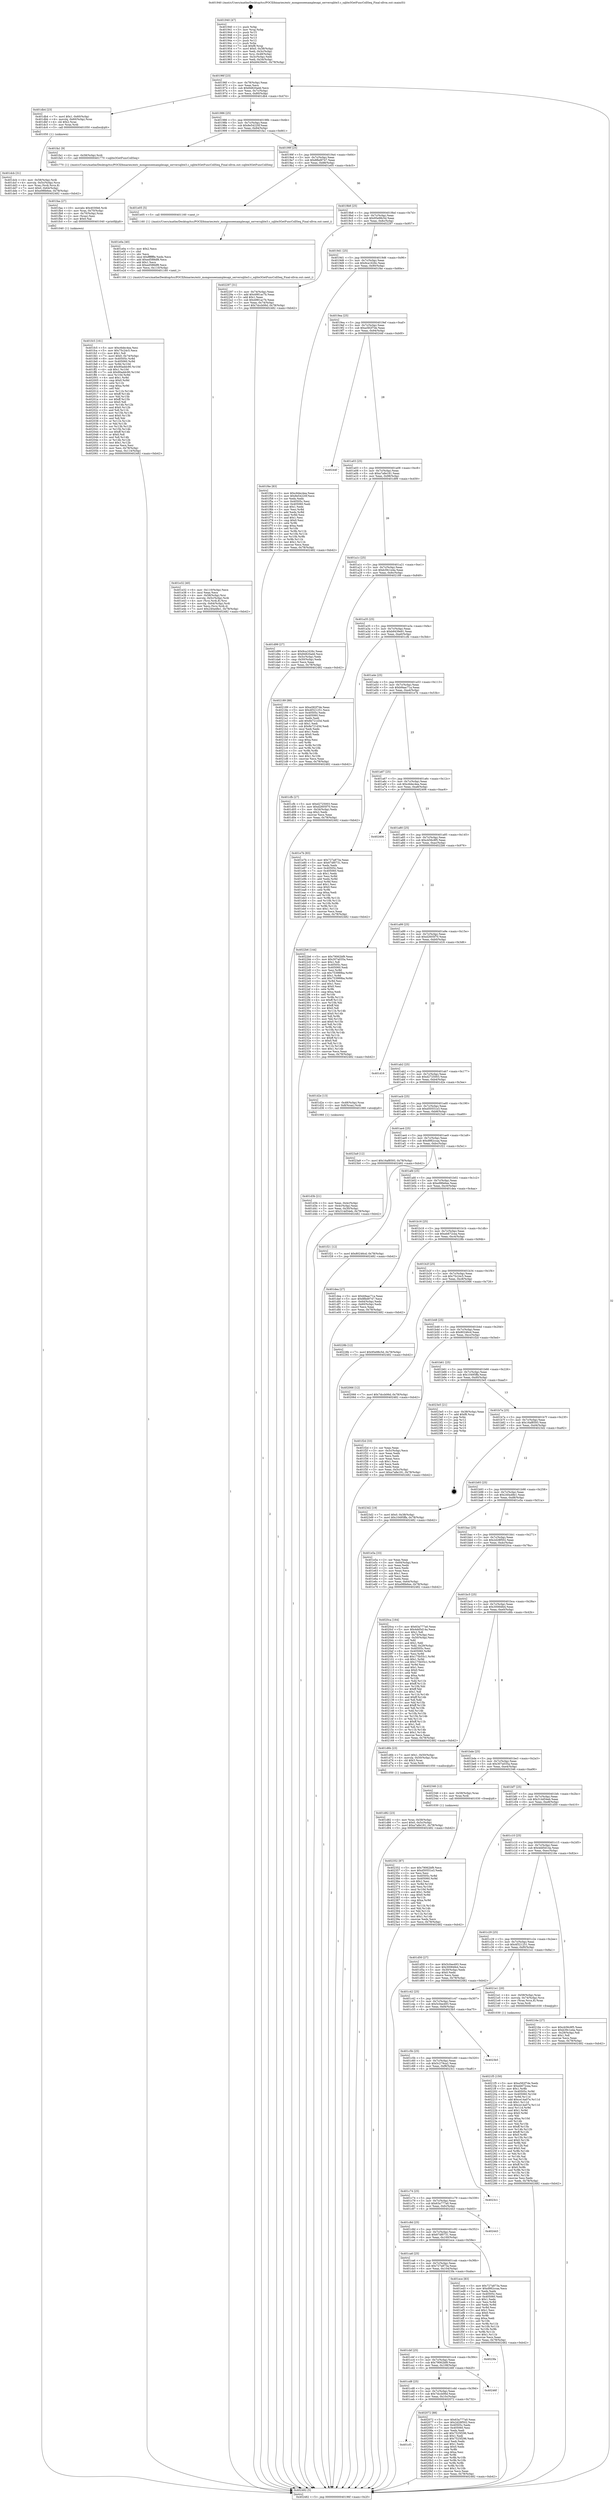 digraph "0x401940" {
  label = "0x401940 (/mnt/c/Users/mathe/Desktop/tcc/POCII/binaries/extr_mongooseexamplesapi_serversqlite3.c_sqlite3GetFuncCollSeq_Final-ollvm.out::main(0))"
  labelloc = "t"
  node[shape=record]

  Entry [label="",width=0.3,height=0.3,shape=circle,fillcolor=black,style=filled]
  "0x40196f" [label="{
     0x40196f [23]\l
     | [instrs]\l
     &nbsp;&nbsp;0x40196f \<+3\>: mov -0x78(%rbp),%eax\l
     &nbsp;&nbsp;0x401972 \<+2\>: mov %eax,%ecx\l
     &nbsp;&nbsp;0x401974 \<+6\>: sub $0x84820add,%ecx\l
     &nbsp;&nbsp;0x40197a \<+3\>: mov %eax,-0x7c(%rbp)\l
     &nbsp;&nbsp;0x40197d \<+3\>: mov %ecx,-0x80(%rbp)\l
     &nbsp;&nbsp;0x401980 \<+6\>: je 0000000000401db4 \<main+0x474\>\l
  }"]
  "0x401db4" [label="{
     0x401db4 [23]\l
     | [instrs]\l
     &nbsp;&nbsp;0x401db4 \<+7\>: movl $0x1,-0x60(%rbp)\l
     &nbsp;&nbsp;0x401dbb \<+4\>: movslq -0x60(%rbp),%rax\l
     &nbsp;&nbsp;0x401dbf \<+4\>: shl $0x2,%rax\l
     &nbsp;&nbsp;0x401dc3 \<+3\>: mov %rax,%rdi\l
     &nbsp;&nbsp;0x401dc6 \<+5\>: call 0000000000401050 \<malloc@plt\>\l
     | [calls]\l
     &nbsp;&nbsp;0x401050 \{1\} (unknown)\l
  }"]
  "0x401986" [label="{
     0x401986 [25]\l
     | [instrs]\l
     &nbsp;&nbsp;0x401986 \<+5\>: jmp 000000000040198b \<main+0x4b\>\l
     &nbsp;&nbsp;0x40198b \<+3\>: mov -0x7c(%rbp),%eax\l
     &nbsp;&nbsp;0x40198e \<+5\>: sub $0x8e54220f,%eax\l
     &nbsp;&nbsp;0x401993 \<+6\>: mov %eax,-0x84(%rbp)\l
     &nbsp;&nbsp;0x401999 \<+6\>: je 0000000000401fa1 \<main+0x661\>\l
  }"]
  Exit [label="",width=0.3,height=0.3,shape=circle,fillcolor=black,style=filled,peripheries=2]
  "0x401fa1" [label="{
     0x401fa1 [9]\l
     | [instrs]\l
     &nbsp;&nbsp;0x401fa1 \<+4\>: mov -0x58(%rbp),%rdi\l
     &nbsp;&nbsp;0x401fa5 \<+5\>: call 0000000000401770 \<sqlite3GetFuncCollSeq\>\l
     | [calls]\l
     &nbsp;&nbsp;0x401770 \{1\} (/mnt/c/Users/mathe/Desktop/tcc/POCII/binaries/extr_mongooseexamplesapi_serversqlite3.c_sqlite3GetFuncCollSeq_Final-ollvm.out::sqlite3GetFuncCollSeq)\l
  }"]
  "0x40199f" [label="{
     0x40199f [25]\l
     | [instrs]\l
     &nbsp;&nbsp;0x40199f \<+5\>: jmp 00000000004019a4 \<main+0x64\>\l
     &nbsp;&nbsp;0x4019a4 \<+3\>: mov -0x7c(%rbp),%eax\l
     &nbsp;&nbsp;0x4019a7 \<+5\>: sub $0x8fbd9747,%eax\l
     &nbsp;&nbsp;0x4019ac \<+6\>: mov %eax,-0x88(%rbp)\l
     &nbsp;&nbsp;0x4019b2 \<+6\>: je 0000000000401e05 \<main+0x4c5\>\l
  }"]
  "0x402352" [label="{
     0x402352 [87]\l
     | [instrs]\l
     &nbsp;&nbsp;0x402352 \<+5\>: mov $0x79062bf9,%ecx\l
     &nbsp;&nbsp;0x402357 \<+5\>: mov $0xd50551e3,%edx\l
     &nbsp;&nbsp;0x40235c \<+2\>: xor %esi,%esi\l
     &nbsp;&nbsp;0x40235e \<+8\>: mov 0x40505c,%r8d\l
     &nbsp;&nbsp;0x402366 \<+8\>: mov 0x405060,%r9d\l
     &nbsp;&nbsp;0x40236e \<+3\>: sub $0x1,%esi\l
     &nbsp;&nbsp;0x402371 \<+3\>: mov %r8d,%r10d\l
     &nbsp;&nbsp;0x402374 \<+3\>: add %esi,%r10d\l
     &nbsp;&nbsp;0x402377 \<+4\>: imul %r10d,%r8d\l
     &nbsp;&nbsp;0x40237b \<+4\>: and $0x1,%r8d\l
     &nbsp;&nbsp;0x40237f \<+4\>: cmp $0x0,%r8d\l
     &nbsp;&nbsp;0x402383 \<+4\>: sete %r11b\l
     &nbsp;&nbsp;0x402387 \<+4\>: cmp $0xa,%r9d\l
     &nbsp;&nbsp;0x40238b \<+3\>: setl %bl\l
     &nbsp;&nbsp;0x40238e \<+3\>: mov %r11b,%r14b\l
     &nbsp;&nbsp;0x402391 \<+3\>: and %bl,%r14b\l
     &nbsp;&nbsp;0x402394 \<+3\>: xor %bl,%r11b\l
     &nbsp;&nbsp;0x402397 \<+3\>: or %r11b,%r14b\l
     &nbsp;&nbsp;0x40239a \<+4\>: test $0x1,%r14b\l
     &nbsp;&nbsp;0x40239e \<+3\>: cmovne %edx,%ecx\l
     &nbsp;&nbsp;0x4023a1 \<+3\>: mov %ecx,-0x78(%rbp)\l
     &nbsp;&nbsp;0x4023a4 \<+5\>: jmp 0000000000402482 \<main+0xb42\>\l
  }"]
  "0x401e05" [label="{
     0x401e05 [5]\l
     | [instrs]\l
     &nbsp;&nbsp;0x401e05 \<+5\>: call 0000000000401160 \<next_i\>\l
     | [calls]\l
     &nbsp;&nbsp;0x401160 \{1\} (/mnt/c/Users/mathe/Desktop/tcc/POCII/binaries/extr_mongooseexamplesapi_serversqlite3.c_sqlite3GetFuncCollSeq_Final-ollvm.out::next_i)\l
  }"]
  "0x4019b8" [label="{
     0x4019b8 [25]\l
     | [instrs]\l
     &nbsp;&nbsp;0x4019b8 \<+5\>: jmp 00000000004019bd \<main+0x7d\>\l
     &nbsp;&nbsp;0x4019bd \<+3\>: mov -0x7c(%rbp),%eax\l
     &nbsp;&nbsp;0x4019c0 \<+5\>: sub $0x95e98c5d,%eax\l
     &nbsp;&nbsp;0x4019c5 \<+6\>: mov %eax,-0x8c(%rbp)\l
     &nbsp;&nbsp;0x4019cb \<+6\>: je 0000000000402297 \<main+0x957\>\l
  }"]
  "0x4021f5" [label="{
     0x4021f5 [150]\l
     | [instrs]\l
     &nbsp;&nbsp;0x4021f5 \<+5\>: mov $0xa582f7de,%edx\l
     &nbsp;&nbsp;0x4021fa \<+5\>: mov $0xeb672cea,%esi\l
     &nbsp;&nbsp;0x4021ff \<+3\>: mov $0x1,%r8b\l
     &nbsp;&nbsp;0x402202 \<+8\>: mov 0x40505c,%r9d\l
     &nbsp;&nbsp;0x40220a \<+8\>: mov 0x405060,%r10d\l
     &nbsp;&nbsp;0x402212 \<+3\>: mov %r9d,%r11d\l
     &nbsp;&nbsp;0x402215 \<+7\>: add $0xce14a07e,%r11d\l
     &nbsp;&nbsp;0x40221c \<+4\>: sub $0x1,%r11d\l
     &nbsp;&nbsp;0x402220 \<+7\>: sub $0xce14a07e,%r11d\l
     &nbsp;&nbsp;0x402227 \<+4\>: imul %r11d,%r9d\l
     &nbsp;&nbsp;0x40222b \<+4\>: and $0x1,%r9d\l
     &nbsp;&nbsp;0x40222f \<+4\>: cmp $0x0,%r9d\l
     &nbsp;&nbsp;0x402233 \<+3\>: sete %bl\l
     &nbsp;&nbsp;0x402236 \<+4\>: cmp $0xa,%r10d\l
     &nbsp;&nbsp;0x40223a \<+4\>: setl %r14b\l
     &nbsp;&nbsp;0x40223e \<+3\>: mov %bl,%r15b\l
     &nbsp;&nbsp;0x402241 \<+4\>: xor $0xff,%r15b\l
     &nbsp;&nbsp;0x402245 \<+3\>: mov %r14b,%r12b\l
     &nbsp;&nbsp;0x402248 \<+4\>: xor $0xff,%r12b\l
     &nbsp;&nbsp;0x40224c \<+4\>: xor $0x0,%r8b\l
     &nbsp;&nbsp;0x402250 \<+3\>: mov %r15b,%r13b\l
     &nbsp;&nbsp;0x402253 \<+4\>: and $0x0,%r13b\l
     &nbsp;&nbsp;0x402257 \<+3\>: and %r8b,%bl\l
     &nbsp;&nbsp;0x40225a \<+3\>: mov %r12b,%al\l
     &nbsp;&nbsp;0x40225d \<+2\>: and $0x0,%al\l
     &nbsp;&nbsp;0x40225f \<+3\>: and %r8b,%r14b\l
     &nbsp;&nbsp;0x402262 \<+3\>: or %bl,%r13b\l
     &nbsp;&nbsp;0x402265 \<+3\>: or %r14b,%al\l
     &nbsp;&nbsp;0x402268 \<+3\>: xor %al,%r13b\l
     &nbsp;&nbsp;0x40226b \<+3\>: or %r12b,%r15b\l
     &nbsp;&nbsp;0x40226e \<+4\>: xor $0xff,%r15b\l
     &nbsp;&nbsp;0x402272 \<+4\>: or $0x0,%r8b\l
     &nbsp;&nbsp;0x402276 \<+3\>: and %r8b,%r15b\l
     &nbsp;&nbsp;0x402279 \<+3\>: or %r15b,%r13b\l
     &nbsp;&nbsp;0x40227c \<+4\>: test $0x1,%r13b\l
     &nbsp;&nbsp;0x402280 \<+3\>: cmovne %esi,%edx\l
     &nbsp;&nbsp;0x402283 \<+3\>: mov %edx,-0x78(%rbp)\l
     &nbsp;&nbsp;0x402286 \<+5\>: jmp 0000000000402482 \<main+0xb42\>\l
  }"]
  "0x402297" [label="{
     0x402297 [31]\l
     | [instrs]\l
     &nbsp;&nbsp;0x402297 \<+3\>: mov -0x74(%rbp),%eax\l
     &nbsp;&nbsp;0x40229a \<+5\>: add $0x4981ac7b,%eax\l
     &nbsp;&nbsp;0x40229f \<+3\>: add $0x1,%eax\l
     &nbsp;&nbsp;0x4022a2 \<+5\>: sub $0x4981ac7b,%eax\l
     &nbsp;&nbsp;0x4022a7 \<+3\>: mov %eax,-0x74(%rbp)\l
     &nbsp;&nbsp;0x4022aa \<+7\>: movl $0x7dccb06d,-0x78(%rbp)\l
     &nbsp;&nbsp;0x4022b1 \<+5\>: jmp 0000000000402482 \<main+0xb42\>\l
  }"]
  "0x4019d1" [label="{
     0x4019d1 [25]\l
     | [instrs]\l
     &nbsp;&nbsp;0x4019d1 \<+5\>: jmp 00000000004019d6 \<main+0x96\>\l
     &nbsp;&nbsp;0x4019d6 \<+3\>: mov -0x7c(%rbp),%eax\l
     &nbsp;&nbsp;0x4019d9 \<+5\>: sub $0x9ca1626c,%eax\l
     &nbsp;&nbsp;0x4019de \<+6\>: mov %eax,-0x90(%rbp)\l
     &nbsp;&nbsp;0x4019e4 \<+6\>: je 0000000000401f4e \<main+0x60e\>\l
  }"]
  "0x401cf1" [label="{
     0x401cf1\l
  }", style=dashed]
  "0x401f4e" [label="{
     0x401f4e [83]\l
     | [instrs]\l
     &nbsp;&nbsp;0x401f4e \<+5\>: mov $0xc6dec4ea,%eax\l
     &nbsp;&nbsp;0x401f53 \<+5\>: mov $0x8e54220f,%ecx\l
     &nbsp;&nbsp;0x401f58 \<+2\>: xor %edx,%edx\l
     &nbsp;&nbsp;0x401f5a \<+7\>: mov 0x40505c,%esi\l
     &nbsp;&nbsp;0x401f61 \<+7\>: mov 0x405060,%edi\l
     &nbsp;&nbsp;0x401f68 \<+3\>: sub $0x1,%edx\l
     &nbsp;&nbsp;0x401f6b \<+3\>: mov %esi,%r8d\l
     &nbsp;&nbsp;0x401f6e \<+3\>: add %edx,%r8d\l
     &nbsp;&nbsp;0x401f71 \<+4\>: imul %r8d,%esi\l
     &nbsp;&nbsp;0x401f75 \<+3\>: and $0x1,%esi\l
     &nbsp;&nbsp;0x401f78 \<+3\>: cmp $0x0,%esi\l
     &nbsp;&nbsp;0x401f7b \<+4\>: sete %r9b\l
     &nbsp;&nbsp;0x401f7f \<+3\>: cmp $0xa,%edi\l
     &nbsp;&nbsp;0x401f82 \<+4\>: setl %r10b\l
     &nbsp;&nbsp;0x401f86 \<+3\>: mov %r9b,%r11b\l
     &nbsp;&nbsp;0x401f89 \<+3\>: and %r10b,%r11b\l
     &nbsp;&nbsp;0x401f8c \<+3\>: xor %r10b,%r9b\l
     &nbsp;&nbsp;0x401f8f \<+3\>: or %r9b,%r11b\l
     &nbsp;&nbsp;0x401f92 \<+4\>: test $0x1,%r11b\l
     &nbsp;&nbsp;0x401f96 \<+3\>: cmovne %ecx,%eax\l
     &nbsp;&nbsp;0x401f99 \<+3\>: mov %eax,-0x78(%rbp)\l
     &nbsp;&nbsp;0x401f9c \<+5\>: jmp 0000000000402482 \<main+0xb42\>\l
  }"]
  "0x4019ea" [label="{
     0x4019ea [25]\l
     | [instrs]\l
     &nbsp;&nbsp;0x4019ea \<+5\>: jmp 00000000004019ef \<main+0xaf\>\l
     &nbsp;&nbsp;0x4019ef \<+3\>: mov -0x7c(%rbp),%eax\l
     &nbsp;&nbsp;0x4019f2 \<+5\>: sub $0xa582f7de,%eax\l
     &nbsp;&nbsp;0x4019f7 \<+6\>: mov %eax,-0x94(%rbp)\l
     &nbsp;&nbsp;0x4019fd \<+6\>: je 000000000040244f \<main+0xb0f\>\l
  }"]
  "0x402072" [label="{
     0x402072 [88]\l
     | [instrs]\l
     &nbsp;&nbsp;0x402072 \<+5\>: mov $0x63a777a0,%eax\l
     &nbsp;&nbsp;0x402077 \<+5\>: mov $0x2d28f502,%ecx\l
     &nbsp;&nbsp;0x40207c \<+7\>: mov 0x40505c,%edx\l
     &nbsp;&nbsp;0x402083 \<+7\>: mov 0x405060,%esi\l
     &nbsp;&nbsp;0x40208a \<+2\>: mov %edx,%edi\l
     &nbsp;&nbsp;0x40208c \<+6\>: add $0x7525f296,%edi\l
     &nbsp;&nbsp;0x402092 \<+3\>: sub $0x1,%edi\l
     &nbsp;&nbsp;0x402095 \<+6\>: sub $0x7525f296,%edi\l
     &nbsp;&nbsp;0x40209b \<+3\>: imul %edi,%edx\l
     &nbsp;&nbsp;0x40209e \<+3\>: and $0x1,%edx\l
     &nbsp;&nbsp;0x4020a1 \<+3\>: cmp $0x0,%edx\l
     &nbsp;&nbsp;0x4020a4 \<+4\>: sete %r8b\l
     &nbsp;&nbsp;0x4020a8 \<+3\>: cmp $0xa,%esi\l
     &nbsp;&nbsp;0x4020ab \<+4\>: setl %r9b\l
     &nbsp;&nbsp;0x4020af \<+3\>: mov %r8b,%r10b\l
     &nbsp;&nbsp;0x4020b2 \<+3\>: and %r9b,%r10b\l
     &nbsp;&nbsp;0x4020b5 \<+3\>: xor %r9b,%r8b\l
     &nbsp;&nbsp;0x4020b8 \<+3\>: or %r8b,%r10b\l
     &nbsp;&nbsp;0x4020bb \<+4\>: test $0x1,%r10b\l
     &nbsp;&nbsp;0x4020bf \<+3\>: cmovne %ecx,%eax\l
     &nbsp;&nbsp;0x4020c2 \<+3\>: mov %eax,-0x78(%rbp)\l
     &nbsp;&nbsp;0x4020c5 \<+5\>: jmp 0000000000402482 \<main+0xb42\>\l
  }"]
  "0x40244f" [label="{
     0x40244f\l
  }", style=dashed]
  "0x401a03" [label="{
     0x401a03 [25]\l
     | [instrs]\l
     &nbsp;&nbsp;0x401a03 \<+5\>: jmp 0000000000401a08 \<main+0xc8\>\l
     &nbsp;&nbsp;0x401a08 \<+3\>: mov -0x7c(%rbp),%eax\l
     &nbsp;&nbsp;0x401a0b \<+5\>: sub $0xa7a8e181,%eax\l
     &nbsp;&nbsp;0x401a10 \<+6\>: mov %eax,-0x98(%rbp)\l
     &nbsp;&nbsp;0x401a16 \<+6\>: je 0000000000401d99 \<main+0x459\>\l
  }"]
  "0x401cd8" [label="{
     0x401cd8 [25]\l
     | [instrs]\l
     &nbsp;&nbsp;0x401cd8 \<+5\>: jmp 0000000000401cdd \<main+0x39d\>\l
     &nbsp;&nbsp;0x401cdd \<+3\>: mov -0x7c(%rbp),%eax\l
     &nbsp;&nbsp;0x401ce0 \<+5\>: sub $0x7dccb06d,%eax\l
     &nbsp;&nbsp;0x401ce5 \<+6\>: mov %eax,-0x10c(%rbp)\l
     &nbsp;&nbsp;0x401ceb \<+6\>: je 0000000000402072 \<main+0x732\>\l
  }"]
  "0x401d99" [label="{
     0x401d99 [27]\l
     | [instrs]\l
     &nbsp;&nbsp;0x401d99 \<+5\>: mov $0x9ca1626c,%eax\l
     &nbsp;&nbsp;0x401d9e \<+5\>: mov $0x84820add,%ecx\l
     &nbsp;&nbsp;0x401da3 \<+3\>: mov -0x5c(%rbp),%edx\l
     &nbsp;&nbsp;0x401da6 \<+3\>: cmp -0x50(%rbp),%edx\l
     &nbsp;&nbsp;0x401da9 \<+3\>: cmovl %ecx,%eax\l
     &nbsp;&nbsp;0x401dac \<+3\>: mov %eax,-0x78(%rbp)\l
     &nbsp;&nbsp;0x401daf \<+5\>: jmp 0000000000402482 \<main+0xb42\>\l
  }"]
  "0x401a1c" [label="{
     0x401a1c [25]\l
     | [instrs]\l
     &nbsp;&nbsp;0x401a1c \<+5\>: jmp 0000000000401a21 \<main+0xe1\>\l
     &nbsp;&nbsp;0x401a21 \<+3\>: mov -0x7c(%rbp),%eax\l
     &nbsp;&nbsp;0x401a24 \<+5\>: sub $0xb39c1e4a,%eax\l
     &nbsp;&nbsp;0x401a29 \<+6\>: mov %eax,-0x9c(%rbp)\l
     &nbsp;&nbsp;0x401a2f \<+6\>: je 0000000000402189 \<main+0x849\>\l
  }"]
  "0x40246f" [label="{
     0x40246f\l
  }", style=dashed]
  "0x402189" [label="{
     0x402189 [88]\l
     | [instrs]\l
     &nbsp;&nbsp;0x402189 \<+5\>: mov $0xa582f7de,%eax\l
     &nbsp;&nbsp;0x40218e \<+5\>: mov $0x4f321251,%ecx\l
     &nbsp;&nbsp;0x402193 \<+7\>: mov 0x40505c,%edx\l
     &nbsp;&nbsp;0x40219a \<+7\>: mov 0x405060,%esi\l
     &nbsp;&nbsp;0x4021a1 \<+2\>: mov %edx,%edi\l
     &nbsp;&nbsp;0x4021a3 \<+6\>: add $0x8e721d3d,%edi\l
     &nbsp;&nbsp;0x4021a9 \<+3\>: sub $0x1,%edi\l
     &nbsp;&nbsp;0x4021ac \<+6\>: sub $0x8e721d3d,%edi\l
     &nbsp;&nbsp;0x4021b2 \<+3\>: imul %edi,%edx\l
     &nbsp;&nbsp;0x4021b5 \<+3\>: and $0x1,%edx\l
     &nbsp;&nbsp;0x4021b8 \<+3\>: cmp $0x0,%edx\l
     &nbsp;&nbsp;0x4021bb \<+4\>: sete %r8b\l
     &nbsp;&nbsp;0x4021bf \<+3\>: cmp $0xa,%esi\l
     &nbsp;&nbsp;0x4021c2 \<+4\>: setl %r9b\l
     &nbsp;&nbsp;0x4021c6 \<+3\>: mov %r8b,%r10b\l
     &nbsp;&nbsp;0x4021c9 \<+3\>: and %r9b,%r10b\l
     &nbsp;&nbsp;0x4021cc \<+3\>: xor %r9b,%r8b\l
     &nbsp;&nbsp;0x4021cf \<+3\>: or %r8b,%r10b\l
     &nbsp;&nbsp;0x4021d2 \<+4\>: test $0x1,%r10b\l
     &nbsp;&nbsp;0x4021d6 \<+3\>: cmovne %ecx,%eax\l
     &nbsp;&nbsp;0x4021d9 \<+3\>: mov %eax,-0x78(%rbp)\l
     &nbsp;&nbsp;0x4021dc \<+5\>: jmp 0000000000402482 \<main+0xb42\>\l
  }"]
  "0x401a35" [label="{
     0x401a35 [25]\l
     | [instrs]\l
     &nbsp;&nbsp;0x401a35 \<+5\>: jmp 0000000000401a3a \<main+0xfa\>\l
     &nbsp;&nbsp;0x401a3a \<+3\>: mov -0x7c(%rbp),%eax\l
     &nbsp;&nbsp;0x401a3d \<+5\>: sub $0xb9439e91,%eax\l
     &nbsp;&nbsp;0x401a42 \<+6\>: mov %eax,-0xa0(%rbp)\l
     &nbsp;&nbsp;0x401a48 \<+6\>: je 0000000000401cfb \<main+0x3bb\>\l
  }"]
  "0x401cbf" [label="{
     0x401cbf [25]\l
     | [instrs]\l
     &nbsp;&nbsp;0x401cbf \<+5\>: jmp 0000000000401cc4 \<main+0x384\>\l
     &nbsp;&nbsp;0x401cc4 \<+3\>: mov -0x7c(%rbp),%eax\l
     &nbsp;&nbsp;0x401cc7 \<+5\>: sub $0x79062bf9,%eax\l
     &nbsp;&nbsp;0x401ccc \<+6\>: mov %eax,-0x108(%rbp)\l
     &nbsp;&nbsp;0x401cd2 \<+6\>: je 000000000040246f \<main+0xb2f\>\l
  }"]
  "0x401cfb" [label="{
     0x401cfb [27]\l
     | [instrs]\l
     &nbsp;&nbsp;0x401cfb \<+5\>: mov $0xd2725003,%eax\l
     &nbsp;&nbsp;0x401d00 \<+5\>: mov $0xd2605f70,%ecx\l
     &nbsp;&nbsp;0x401d05 \<+3\>: mov -0x34(%rbp),%edx\l
     &nbsp;&nbsp;0x401d08 \<+3\>: cmp $0x2,%edx\l
     &nbsp;&nbsp;0x401d0b \<+3\>: cmovne %ecx,%eax\l
     &nbsp;&nbsp;0x401d0e \<+3\>: mov %eax,-0x78(%rbp)\l
     &nbsp;&nbsp;0x401d11 \<+5\>: jmp 0000000000402482 \<main+0xb42\>\l
  }"]
  "0x401a4e" [label="{
     0x401a4e [25]\l
     | [instrs]\l
     &nbsp;&nbsp;0x401a4e \<+5\>: jmp 0000000000401a53 \<main+0x113\>\l
     &nbsp;&nbsp;0x401a53 \<+3\>: mov -0x7c(%rbp),%eax\l
     &nbsp;&nbsp;0x401a56 \<+5\>: sub $0xb9aac71a,%eax\l
     &nbsp;&nbsp;0x401a5b \<+6\>: mov %eax,-0xa4(%rbp)\l
     &nbsp;&nbsp;0x401a61 \<+6\>: je 0000000000401e7b \<main+0x53b\>\l
  }"]
  "0x402482" [label="{
     0x402482 [5]\l
     | [instrs]\l
     &nbsp;&nbsp;0x402482 \<+5\>: jmp 000000000040196f \<main+0x2f\>\l
  }"]
  "0x401940" [label="{
     0x401940 [47]\l
     | [instrs]\l
     &nbsp;&nbsp;0x401940 \<+1\>: push %rbp\l
     &nbsp;&nbsp;0x401941 \<+3\>: mov %rsp,%rbp\l
     &nbsp;&nbsp;0x401944 \<+2\>: push %r15\l
     &nbsp;&nbsp;0x401946 \<+2\>: push %r14\l
     &nbsp;&nbsp;0x401948 \<+2\>: push %r13\l
     &nbsp;&nbsp;0x40194a \<+2\>: push %r12\l
     &nbsp;&nbsp;0x40194c \<+1\>: push %rbx\l
     &nbsp;&nbsp;0x40194d \<+7\>: sub $0xf8,%rsp\l
     &nbsp;&nbsp;0x401954 \<+7\>: movl $0x0,-0x38(%rbp)\l
     &nbsp;&nbsp;0x40195b \<+3\>: mov %edi,-0x3c(%rbp)\l
     &nbsp;&nbsp;0x40195e \<+4\>: mov %rsi,-0x48(%rbp)\l
     &nbsp;&nbsp;0x401962 \<+3\>: mov -0x3c(%rbp),%edi\l
     &nbsp;&nbsp;0x401965 \<+3\>: mov %edi,-0x34(%rbp)\l
     &nbsp;&nbsp;0x401968 \<+7\>: movl $0xb9439e91,-0x78(%rbp)\l
  }"]
  "0x4023fa" [label="{
     0x4023fa\l
  }", style=dashed]
  "0x401e7b" [label="{
     0x401e7b [83]\l
     | [instrs]\l
     &nbsp;&nbsp;0x401e7b \<+5\>: mov $0x727a873a,%eax\l
     &nbsp;&nbsp;0x401e80 \<+5\>: mov $0x67df0731,%ecx\l
     &nbsp;&nbsp;0x401e85 \<+2\>: xor %edx,%edx\l
     &nbsp;&nbsp;0x401e87 \<+7\>: mov 0x40505c,%esi\l
     &nbsp;&nbsp;0x401e8e \<+7\>: mov 0x405060,%edi\l
     &nbsp;&nbsp;0x401e95 \<+3\>: sub $0x1,%edx\l
     &nbsp;&nbsp;0x401e98 \<+3\>: mov %esi,%r8d\l
     &nbsp;&nbsp;0x401e9b \<+3\>: add %edx,%r8d\l
     &nbsp;&nbsp;0x401e9e \<+4\>: imul %r8d,%esi\l
     &nbsp;&nbsp;0x401ea2 \<+3\>: and $0x1,%esi\l
     &nbsp;&nbsp;0x401ea5 \<+3\>: cmp $0x0,%esi\l
     &nbsp;&nbsp;0x401ea8 \<+4\>: sete %r9b\l
     &nbsp;&nbsp;0x401eac \<+3\>: cmp $0xa,%edi\l
     &nbsp;&nbsp;0x401eaf \<+4\>: setl %r10b\l
     &nbsp;&nbsp;0x401eb3 \<+3\>: mov %r9b,%r11b\l
     &nbsp;&nbsp;0x401eb6 \<+3\>: and %r10b,%r11b\l
     &nbsp;&nbsp;0x401eb9 \<+3\>: xor %r10b,%r9b\l
     &nbsp;&nbsp;0x401ebc \<+3\>: or %r9b,%r11b\l
     &nbsp;&nbsp;0x401ebf \<+4\>: test $0x1,%r11b\l
     &nbsp;&nbsp;0x401ec3 \<+3\>: cmovne %ecx,%eax\l
     &nbsp;&nbsp;0x401ec6 \<+3\>: mov %eax,-0x78(%rbp)\l
     &nbsp;&nbsp;0x401ec9 \<+5\>: jmp 0000000000402482 \<main+0xb42\>\l
  }"]
  "0x401a67" [label="{
     0x401a67 [25]\l
     | [instrs]\l
     &nbsp;&nbsp;0x401a67 \<+5\>: jmp 0000000000401a6c \<main+0x12c\>\l
     &nbsp;&nbsp;0x401a6c \<+3\>: mov -0x7c(%rbp),%eax\l
     &nbsp;&nbsp;0x401a6f \<+5\>: sub $0xc6dec4ea,%eax\l
     &nbsp;&nbsp;0x401a74 \<+6\>: mov %eax,-0xa8(%rbp)\l
     &nbsp;&nbsp;0x401a7a \<+6\>: je 0000000000402406 \<main+0xac6\>\l
  }"]
  "0x401fc5" [label="{
     0x401fc5 [161]\l
     | [instrs]\l
     &nbsp;&nbsp;0x401fc5 \<+5\>: mov $0xc6dec4ea,%esi\l
     &nbsp;&nbsp;0x401fca \<+5\>: mov $0x75c24c5,%ecx\l
     &nbsp;&nbsp;0x401fcf \<+2\>: mov $0x1,%dl\l
     &nbsp;&nbsp;0x401fd1 \<+7\>: movl $0x0,-0x74(%rbp)\l
     &nbsp;&nbsp;0x401fd8 \<+8\>: mov 0x40505c,%r8d\l
     &nbsp;&nbsp;0x401fe0 \<+8\>: mov 0x405060,%r9d\l
     &nbsp;&nbsp;0x401fe8 \<+3\>: mov %r8d,%r10d\l
     &nbsp;&nbsp;0x401feb \<+7\>: add $0x90addc90,%r10d\l
     &nbsp;&nbsp;0x401ff2 \<+4\>: sub $0x1,%r10d\l
     &nbsp;&nbsp;0x401ff6 \<+7\>: sub $0x90addc90,%r10d\l
     &nbsp;&nbsp;0x401ffd \<+4\>: imul %r10d,%r8d\l
     &nbsp;&nbsp;0x402001 \<+4\>: and $0x1,%r8d\l
     &nbsp;&nbsp;0x402005 \<+4\>: cmp $0x0,%r8d\l
     &nbsp;&nbsp;0x402009 \<+4\>: sete %r11b\l
     &nbsp;&nbsp;0x40200d \<+4\>: cmp $0xa,%r9d\l
     &nbsp;&nbsp;0x402011 \<+3\>: setl %bl\l
     &nbsp;&nbsp;0x402014 \<+3\>: mov %r11b,%r14b\l
     &nbsp;&nbsp;0x402017 \<+4\>: xor $0xff,%r14b\l
     &nbsp;&nbsp;0x40201b \<+3\>: mov %bl,%r15b\l
     &nbsp;&nbsp;0x40201e \<+4\>: xor $0xff,%r15b\l
     &nbsp;&nbsp;0x402022 \<+3\>: xor $0x0,%dl\l
     &nbsp;&nbsp;0x402025 \<+3\>: mov %r14b,%r12b\l
     &nbsp;&nbsp;0x402028 \<+4\>: and $0x0,%r12b\l
     &nbsp;&nbsp;0x40202c \<+3\>: and %dl,%r11b\l
     &nbsp;&nbsp;0x40202f \<+3\>: mov %r15b,%r13b\l
     &nbsp;&nbsp;0x402032 \<+4\>: and $0x0,%r13b\l
     &nbsp;&nbsp;0x402036 \<+2\>: and %dl,%bl\l
     &nbsp;&nbsp;0x402038 \<+3\>: or %r11b,%r12b\l
     &nbsp;&nbsp;0x40203b \<+3\>: or %bl,%r13b\l
     &nbsp;&nbsp;0x40203e \<+3\>: xor %r13b,%r12b\l
     &nbsp;&nbsp;0x402041 \<+3\>: or %r15b,%r14b\l
     &nbsp;&nbsp;0x402044 \<+4\>: xor $0xff,%r14b\l
     &nbsp;&nbsp;0x402048 \<+3\>: or $0x0,%dl\l
     &nbsp;&nbsp;0x40204b \<+3\>: and %dl,%r14b\l
     &nbsp;&nbsp;0x40204e \<+3\>: or %r14b,%r12b\l
     &nbsp;&nbsp;0x402051 \<+4\>: test $0x1,%r12b\l
     &nbsp;&nbsp;0x402055 \<+3\>: cmovne %ecx,%esi\l
     &nbsp;&nbsp;0x402058 \<+3\>: mov %esi,-0x78(%rbp)\l
     &nbsp;&nbsp;0x40205b \<+6\>: mov %eax,-0x114(%rbp)\l
     &nbsp;&nbsp;0x402061 \<+5\>: jmp 0000000000402482 \<main+0xb42\>\l
  }"]
  "0x402406" [label="{
     0x402406\l
  }", style=dashed]
  "0x401a80" [label="{
     0x401a80 [25]\l
     | [instrs]\l
     &nbsp;&nbsp;0x401a80 \<+5\>: jmp 0000000000401a85 \<main+0x145\>\l
     &nbsp;&nbsp;0x401a85 \<+3\>: mov -0x7c(%rbp),%eax\l
     &nbsp;&nbsp;0x401a88 \<+5\>: sub $0xcb56c8f5,%eax\l
     &nbsp;&nbsp;0x401a8d \<+6\>: mov %eax,-0xac(%rbp)\l
     &nbsp;&nbsp;0x401a93 \<+6\>: je 00000000004022b6 \<main+0x976\>\l
  }"]
  "0x401faa" [label="{
     0x401faa [27]\l
     | [instrs]\l
     &nbsp;&nbsp;0x401faa \<+10\>: movabs $0x4030b6,%rdi\l
     &nbsp;&nbsp;0x401fb4 \<+4\>: mov %rax,-0x70(%rbp)\l
     &nbsp;&nbsp;0x401fb8 \<+4\>: mov -0x70(%rbp),%rax\l
     &nbsp;&nbsp;0x401fbc \<+2\>: mov (%rax),%esi\l
     &nbsp;&nbsp;0x401fbe \<+2\>: mov $0x0,%al\l
     &nbsp;&nbsp;0x401fc0 \<+5\>: call 0000000000401040 \<printf@plt\>\l
     | [calls]\l
     &nbsp;&nbsp;0x401040 \{1\} (unknown)\l
  }"]
  "0x4022b6" [label="{
     0x4022b6 [144]\l
     | [instrs]\l
     &nbsp;&nbsp;0x4022b6 \<+5\>: mov $0x79062bf9,%eax\l
     &nbsp;&nbsp;0x4022bb \<+5\>: mov $0x307a035a,%ecx\l
     &nbsp;&nbsp;0x4022c0 \<+2\>: mov $0x1,%dl\l
     &nbsp;&nbsp;0x4022c2 \<+7\>: mov 0x40505c,%esi\l
     &nbsp;&nbsp;0x4022c9 \<+7\>: mov 0x405060,%edi\l
     &nbsp;&nbsp;0x4022d0 \<+3\>: mov %esi,%r8d\l
     &nbsp;&nbsp;0x4022d3 \<+7\>: sub $0x753989ba,%r8d\l
     &nbsp;&nbsp;0x4022da \<+4\>: sub $0x1,%r8d\l
     &nbsp;&nbsp;0x4022de \<+7\>: add $0x753989ba,%r8d\l
     &nbsp;&nbsp;0x4022e5 \<+4\>: imul %r8d,%esi\l
     &nbsp;&nbsp;0x4022e9 \<+3\>: and $0x1,%esi\l
     &nbsp;&nbsp;0x4022ec \<+3\>: cmp $0x0,%esi\l
     &nbsp;&nbsp;0x4022ef \<+4\>: sete %r9b\l
     &nbsp;&nbsp;0x4022f3 \<+3\>: cmp $0xa,%edi\l
     &nbsp;&nbsp;0x4022f6 \<+4\>: setl %r10b\l
     &nbsp;&nbsp;0x4022fa \<+3\>: mov %r9b,%r11b\l
     &nbsp;&nbsp;0x4022fd \<+4\>: xor $0xff,%r11b\l
     &nbsp;&nbsp;0x402301 \<+3\>: mov %r10b,%bl\l
     &nbsp;&nbsp;0x402304 \<+3\>: xor $0xff,%bl\l
     &nbsp;&nbsp;0x402307 \<+3\>: xor $0x0,%dl\l
     &nbsp;&nbsp;0x40230a \<+3\>: mov %r11b,%r14b\l
     &nbsp;&nbsp;0x40230d \<+4\>: and $0x0,%r14b\l
     &nbsp;&nbsp;0x402311 \<+3\>: and %dl,%r9b\l
     &nbsp;&nbsp;0x402314 \<+3\>: mov %bl,%r15b\l
     &nbsp;&nbsp;0x402317 \<+4\>: and $0x0,%r15b\l
     &nbsp;&nbsp;0x40231b \<+3\>: and %dl,%r10b\l
     &nbsp;&nbsp;0x40231e \<+3\>: or %r9b,%r14b\l
     &nbsp;&nbsp;0x402321 \<+3\>: or %r10b,%r15b\l
     &nbsp;&nbsp;0x402324 \<+3\>: xor %r15b,%r14b\l
     &nbsp;&nbsp;0x402327 \<+3\>: or %bl,%r11b\l
     &nbsp;&nbsp;0x40232a \<+4\>: xor $0xff,%r11b\l
     &nbsp;&nbsp;0x40232e \<+3\>: or $0x0,%dl\l
     &nbsp;&nbsp;0x402331 \<+3\>: and %dl,%r11b\l
     &nbsp;&nbsp;0x402334 \<+3\>: or %r11b,%r14b\l
     &nbsp;&nbsp;0x402337 \<+4\>: test $0x1,%r14b\l
     &nbsp;&nbsp;0x40233b \<+3\>: cmovne %ecx,%eax\l
     &nbsp;&nbsp;0x40233e \<+3\>: mov %eax,-0x78(%rbp)\l
     &nbsp;&nbsp;0x402341 \<+5\>: jmp 0000000000402482 \<main+0xb42\>\l
  }"]
  "0x401a99" [label="{
     0x401a99 [25]\l
     | [instrs]\l
     &nbsp;&nbsp;0x401a99 \<+5\>: jmp 0000000000401a9e \<main+0x15e\>\l
     &nbsp;&nbsp;0x401a9e \<+3\>: mov -0x7c(%rbp),%eax\l
     &nbsp;&nbsp;0x401aa1 \<+5\>: sub $0xd2605f70,%eax\l
     &nbsp;&nbsp;0x401aa6 \<+6\>: mov %eax,-0xb0(%rbp)\l
     &nbsp;&nbsp;0x401aac \<+6\>: je 0000000000401d16 \<main+0x3d6\>\l
  }"]
  "0x401ca6" [label="{
     0x401ca6 [25]\l
     | [instrs]\l
     &nbsp;&nbsp;0x401ca6 \<+5\>: jmp 0000000000401cab \<main+0x36b\>\l
     &nbsp;&nbsp;0x401cab \<+3\>: mov -0x7c(%rbp),%eax\l
     &nbsp;&nbsp;0x401cae \<+5\>: sub $0x727a873a,%eax\l
     &nbsp;&nbsp;0x401cb3 \<+6\>: mov %eax,-0x104(%rbp)\l
     &nbsp;&nbsp;0x401cb9 \<+6\>: je 00000000004023fa \<main+0xaba\>\l
  }"]
  "0x401d16" [label="{
     0x401d16\l
  }", style=dashed]
  "0x401ab2" [label="{
     0x401ab2 [25]\l
     | [instrs]\l
     &nbsp;&nbsp;0x401ab2 \<+5\>: jmp 0000000000401ab7 \<main+0x177\>\l
     &nbsp;&nbsp;0x401ab7 \<+3\>: mov -0x7c(%rbp),%eax\l
     &nbsp;&nbsp;0x401aba \<+5\>: sub $0xd2725003,%eax\l
     &nbsp;&nbsp;0x401abf \<+6\>: mov %eax,-0xb4(%rbp)\l
     &nbsp;&nbsp;0x401ac5 \<+6\>: je 0000000000401d2e \<main+0x3ee\>\l
  }"]
  "0x401ece" [label="{
     0x401ece [83]\l
     | [instrs]\l
     &nbsp;&nbsp;0x401ece \<+5\>: mov $0x727a873a,%eax\l
     &nbsp;&nbsp;0x401ed3 \<+5\>: mov $0xd982ccaa,%ecx\l
     &nbsp;&nbsp;0x401ed8 \<+2\>: xor %edx,%edx\l
     &nbsp;&nbsp;0x401eda \<+7\>: mov 0x40505c,%esi\l
     &nbsp;&nbsp;0x401ee1 \<+7\>: mov 0x405060,%edi\l
     &nbsp;&nbsp;0x401ee8 \<+3\>: sub $0x1,%edx\l
     &nbsp;&nbsp;0x401eeb \<+3\>: mov %esi,%r8d\l
     &nbsp;&nbsp;0x401eee \<+3\>: add %edx,%r8d\l
     &nbsp;&nbsp;0x401ef1 \<+4\>: imul %r8d,%esi\l
     &nbsp;&nbsp;0x401ef5 \<+3\>: and $0x1,%esi\l
     &nbsp;&nbsp;0x401ef8 \<+3\>: cmp $0x0,%esi\l
     &nbsp;&nbsp;0x401efb \<+4\>: sete %r9b\l
     &nbsp;&nbsp;0x401eff \<+3\>: cmp $0xa,%edi\l
     &nbsp;&nbsp;0x401f02 \<+4\>: setl %r10b\l
     &nbsp;&nbsp;0x401f06 \<+3\>: mov %r9b,%r11b\l
     &nbsp;&nbsp;0x401f09 \<+3\>: and %r10b,%r11b\l
     &nbsp;&nbsp;0x401f0c \<+3\>: xor %r10b,%r9b\l
     &nbsp;&nbsp;0x401f0f \<+3\>: or %r9b,%r11b\l
     &nbsp;&nbsp;0x401f12 \<+4\>: test $0x1,%r11b\l
     &nbsp;&nbsp;0x401f16 \<+3\>: cmovne %ecx,%eax\l
     &nbsp;&nbsp;0x401f19 \<+3\>: mov %eax,-0x78(%rbp)\l
     &nbsp;&nbsp;0x401f1c \<+5\>: jmp 0000000000402482 \<main+0xb42\>\l
  }"]
  "0x401d2e" [label="{
     0x401d2e [13]\l
     | [instrs]\l
     &nbsp;&nbsp;0x401d2e \<+4\>: mov -0x48(%rbp),%rax\l
     &nbsp;&nbsp;0x401d32 \<+4\>: mov 0x8(%rax),%rdi\l
     &nbsp;&nbsp;0x401d36 \<+5\>: call 0000000000401060 \<atoi@plt\>\l
     | [calls]\l
     &nbsp;&nbsp;0x401060 \{1\} (unknown)\l
  }"]
  "0x401acb" [label="{
     0x401acb [25]\l
     | [instrs]\l
     &nbsp;&nbsp;0x401acb \<+5\>: jmp 0000000000401ad0 \<main+0x190\>\l
     &nbsp;&nbsp;0x401ad0 \<+3\>: mov -0x7c(%rbp),%eax\l
     &nbsp;&nbsp;0x401ad3 \<+5\>: sub $0xd50551e3,%eax\l
     &nbsp;&nbsp;0x401ad8 \<+6\>: mov %eax,-0xb8(%rbp)\l
     &nbsp;&nbsp;0x401ade \<+6\>: je 00000000004023a9 \<main+0xa69\>\l
  }"]
  "0x401d3b" [label="{
     0x401d3b [21]\l
     | [instrs]\l
     &nbsp;&nbsp;0x401d3b \<+3\>: mov %eax,-0x4c(%rbp)\l
     &nbsp;&nbsp;0x401d3e \<+3\>: mov -0x4c(%rbp),%eax\l
     &nbsp;&nbsp;0x401d41 \<+3\>: mov %eax,-0x30(%rbp)\l
     &nbsp;&nbsp;0x401d44 \<+7\>: movl $0x314d54eb,-0x78(%rbp)\l
     &nbsp;&nbsp;0x401d4b \<+5\>: jmp 0000000000402482 \<main+0xb42\>\l
  }"]
  "0x401c8d" [label="{
     0x401c8d [25]\l
     | [instrs]\l
     &nbsp;&nbsp;0x401c8d \<+5\>: jmp 0000000000401c92 \<main+0x352\>\l
     &nbsp;&nbsp;0x401c92 \<+3\>: mov -0x7c(%rbp),%eax\l
     &nbsp;&nbsp;0x401c95 \<+5\>: sub $0x67df0731,%eax\l
     &nbsp;&nbsp;0x401c9a \<+6\>: mov %eax,-0x100(%rbp)\l
     &nbsp;&nbsp;0x401ca0 \<+6\>: je 0000000000401ece \<main+0x58e\>\l
  }"]
  "0x4023a9" [label="{
     0x4023a9 [12]\l
     | [instrs]\l
     &nbsp;&nbsp;0x4023a9 \<+7\>: movl $0x16af8593,-0x78(%rbp)\l
     &nbsp;&nbsp;0x4023b0 \<+5\>: jmp 0000000000402482 \<main+0xb42\>\l
  }"]
  "0x401ae4" [label="{
     0x401ae4 [25]\l
     | [instrs]\l
     &nbsp;&nbsp;0x401ae4 \<+5\>: jmp 0000000000401ae9 \<main+0x1a9\>\l
     &nbsp;&nbsp;0x401ae9 \<+3\>: mov -0x7c(%rbp),%eax\l
     &nbsp;&nbsp;0x401aec \<+5\>: sub $0xd982ccaa,%eax\l
     &nbsp;&nbsp;0x401af1 \<+6\>: mov %eax,-0xbc(%rbp)\l
     &nbsp;&nbsp;0x401af7 \<+6\>: je 0000000000401f21 \<main+0x5e1\>\l
  }"]
  "0x402443" [label="{
     0x402443\l
  }", style=dashed]
  "0x401f21" [label="{
     0x401f21 [12]\l
     | [instrs]\l
     &nbsp;&nbsp;0x401f21 \<+7\>: movl $0x80246cd,-0x78(%rbp)\l
     &nbsp;&nbsp;0x401f28 \<+5\>: jmp 0000000000402482 \<main+0xb42\>\l
  }"]
  "0x401afd" [label="{
     0x401afd [25]\l
     | [instrs]\l
     &nbsp;&nbsp;0x401afd \<+5\>: jmp 0000000000401b02 \<main+0x1c2\>\l
     &nbsp;&nbsp;0x401b02 \<+3\>: mov -0x7c(%rbp),%eax\l
     &nbsp;&nbsp;0x401b05 \<+5\>: sub $0xe98fe6ee,%eax\l
     &nbsp;&nbsp;0x401b0a \<+6\>: mov %eax,-0xc0(%rbp)\l
     &nbsp;&nbsp;0x401b10 \<+6\>: je 0000000000401dea \<main+0x4aa\>\l
  }"]
  "0x401c74" [label="{
     0x401c74 [25]\l
     | [instrs]\l
     &nbsp;&nbsp;0x401c74 \<+5\>: jmp 0000000000401c79 \<main+0x339\>\l
     &nbsp;&nbsp;0x401c79 \<+3\>: mov -0x7c(%rbp),%eax\l
     &nbsp;&nbsp;0x401c7c \<+5\>: sub $0x63a777a0,%eax\l
     &nbsp;&nbsp;0x401c81 \<+6\>: mov %eax,-0xfc(%rbp)\l
     &nbsp;&nbsp;0x401c87 \<+6\>: je 0000000000402443 \<main+0xb03\>\l
  }"]
  "0x401dea" [label="{
     0x401dea [27]\l
     | [instrs]\l
     &nbsp;&nbsp;0x401dea \<+5\>: mov $0xb9aac71a,%eax\l
     &nbsp;&nbsp;0x401def \<+5\>: mov $0x8fbd9747,%ecx\l
     &nbsp;&nbsp;0x401df4 \<+3\>: mov -0x64(%rbp),%edx\l
     &nbsp;&nbsp;0x401df7 \<+3\>: cmp -0x60(%rbp),%edx\l
     &nbsp;&nbsp;0x401dfa \<+3\>: cmovl %ecx,%eax\l
     &nbsp;&nbsp;0x401dfd \<+3\>: mov %eax,-0x78(%rbp)\l
     &nbsp;&nbsp;0x401e00 \<+5\>: jmp 0000000000402482 \<main+0xb42\>\l
  }"]
  "0x401b16" [label="{
     0x401b16 [25]\l
     | [instrs]\l
     &nbsp;&nbsp;0x401b16 \<+5\>: jmp 0000000000401b1b \<main+0x1db\>\l
     &nbsp;&nbsp;0x401b1b \<+3\>: mov -0x7c(%rbp),%eax\l
     &nbsp;&nbsp;0x401b1e \<+5\>: sub $0xeb672cea,%eax\l
     &nbsp;&nbsp;0x401b23 \<+6\>: mov %eax,-0xc4(%rbp)\l
     &nbsp;&nbsp;0x401b29 \<+6\>: je 000000000040228b \<main+0x94b\>\l
  }"]
  "0x4023c1" [label="{
     0x4023c1\l
  }", style=dashed]
  "0x40228b" [label="{
     0x40228b [12]\l
     | [instrs]\l
     &nbsp;&nbsp;0x40228b \<+7\>: movl $0x95e98c5d,-0x78(%rbp)\l
     &nbsp;&nbsp;0x402292 \<+5\>: jmp 0000000000402482 \<main+0xb42\>\l
  }"]
  "0x401b2f" [label="{
     0x401b2f [25]\l
     | [instrs]\l
     &nbsp;&nbsp;0x401b2f \<+5\>: jmp 0000000000401b34 \<main+0x1f4\>\l
     &nbsp;&nbsp;0x401b34 \<+3\>: mov -0x7c(%rbp),%eax\l
     &nbsp;&nbsp;0x401b37 \<+5\>: sub $0x75c24c5,%eax\l
     &nbsp;&nbsp;0x401b3c \<+6\>: mov %eax,-0xc8(%rbp)\l
     &nbsp;&nbsp;0x401b42 \<+6\>: je 0000000000402066 \<main+0x726\>\l
  }"]
  "0x401c5b" [label="{
     0x401c5b [25]\l
     | [instrs]\l
     &nbsp;&nbsp;0x401c5b \<+5\>: jmp 0000000000401c60 \<main+0x320\>\l
     &nbsp;&nbsp;0x401c60 \<+3\>: mov -0x7c(%rbp),%eax\l
     &nbsp;&nbsp;0x401c63 \<+5\>: sub $0x5c279ca2,%eax\l
     &nbsp;&nbsp;0x401c68 \<+6\>: mov %eax,-0xf8(%rbp)\l
     &nbsp;&nbsp;0x401c6e \<+6\>: je 00000000004023c1 \<main+0xa81\>\l
  }"]
  "0x402066" [label="{
     0x402066 [12]\l
     | [instrs]\l
     &nbsp;&nbsp;0x402066 \<+7\>: movl $0x7dccb06d,-0x78(%rbp)\l
     &nbsp;&nbsp;0x40206d \<+5\>: jmp 0000000000402482 \<main+0xb42\>\l
  }"]
  "0x401b48" [label="{
     0x401b48 [25]\l
     | [instrs]\l
     &nbsp;&nbsp;0x401b48 \<+5\>: jmp 0000000000401b4d \<main+0x20d\>\l
     &nbsp;&nbsp;0x401b4d \<+3\>: mov -0x7c(%rbp),%eax\l
     &nbsp;&nbsp;0x401b50 \<+5\>: sub $0x80246cd,%eax\l
     &nbsp;&nbsp;0x401b55 \<+6\>: mov %eax,-0xcc(%rbp)\l
     &nbsp;&nbsp;0x401b5b \<+6\>: je 0000000000401f2d \<main+0x5ed\>\l
  }"]
  "0x4023b5" [label="{
     0x4023b5\l
  }", style=dashed]
  "0x401f2d" [label="{
     0x401f2d [33]\l
     | [instrs]\l
     &nbsp;&nbsp;0x401f2d \<+2\>: xor %eax,%eax\l
     &nbsp;&nbsp;0x401f2f \<+3\>: mov -0x5c(%rbp),%ecx\l
     &nbsp;&nbsp;0x401f32 \<+2\>: mov %eax,%edx\l
     &nbsp;&nbsp;0x401f34 \<+2\>: sub %ecx,%edx\l
     &nbsp;&nbsp;0x401f36 \<+2\>: mov %eax,%ecx\l
     &nbsp;&nbsp;0x401f38 \<+3\>: sub $0x1,%ecx\l
     &nbsp;&nbsp;0x401f3b \<+2\>: add %ecx,%edx\l
     &nbsp;&nbsp;0x401f3d \<+2\>: sub %edx,%eax\l
     &nbsp;&nbsp;0x401f3f \<+3\>: mov %eax,-0x5c(%rbp)\l
     &nbsp;&nbsp;0x401f42 \<+7\>: movl $0xa7a8e181,-0x78(%rbp)\l
     &nbsp;&nbsp;0x401f49 \<+5\>: jmp 0000000000402482 \<main+0xb42\>\l
  }"]
  "0x401b61" [label="{
     0x401b61 [25]\l
     | [instrs]\l
     &nbsp;&nbsp;0x401b61 \<+5\>: jmp 0000000000401b66 \<main+0x226\>\l
     &nbsp;&nbsp;0x401b66 \<+3\>: mov -0x7c(%rbp),%eax\l
     &nbsp;&nbsp;0x401b69 \<+5\>: sub $0x10495ffa,%eax\l
     &nbsp;&nbsp;0x401b6e \<+6\>: mov %eax,-0xd0(%rbp)\l
     &nbsp;&nbsp;0x401b74 \<+6\>: je 00000000004023e5 \<main+0xaa5\>\l
  }"]
  "0x401c42" [label="{
     0x401c42 [25]\l
     | [instrs]\l
     &nbsp;&nbsp;0x401c42 \<+5\>: jmp 0000000000401c47 \<main+0x307\>\l
     &nbsp;&nbsp;0x401c47 \<+3\>: mov -0x7c(%rbp),%eax\l
     &nbsp;&nbsp;0x401c4a \<+5\>: sub $0x5c0ee493,%eax\l
     &nbsp;&nbsp;0x401c4f \<+6\>: mov %eax,-0xf4(%rbp)\l
     &nbsp;&nbsp;0x401c55 \<+6\>: je 00000000004023b5 \<main+0xa75\>\l
  }"]
  "0x4023e5" [label="{
     0x4023e5 [21]\l
     | [instrs]\l
     &nbsp;&nbsp;0x4023e5 \<+3\>: mov -0x38(%rbp),%eax\l
     &nbsp;&nbsp;0x4023e8 \<+7\>: add $0xf8,%rsp\l
     &nbsp;&nbsp;0x4023ef \<+1\>: pop %rbx\l
     &nbsp;&nbsp;0x4023f0 \<+2\>: pop %r12\l
     &nbsp;&nbsp;0x4023f2 \<+2\>: pop %r13\l
     &nbsp;&nbsp;0x4023f4 \<+2\>: pop %r14\l
     &nbsp;&nbsp;0x4023f6 \<+2\>: pop %r15\l
     &nbsp;&nbsp;0x4023f8 \<+1\>: pop %rbp\l
     &nbsp;&nbsp;0x4023f9 \<+1\>: ret\l
  }"]
  "0x401b7a" [label="{
     0x401b7a [25]\l
     | [instrs]\l
     &nbsp;&nbsp;0x401b7a \<+5\>: jmp 0000000000401b7f \<main+0x23f\>\l
     &nbsp;&nbsp;0x401b7f \<+3\>: mov -0x7c(%rbp),%eax\l
     &nbsp;&nbsp;0x401b82 \<+5\>: sub $0x16af8593,%eax\l
     &nbsp;&nbsp;0x401b87 \<+6\>: mov %eax,-0xd4(%rbp)\l
     &nbsp;&nbsp;0x401b8d \<+6\>: je 00000000004023d2 \<main+0xa92\>\l
  }"]
  "0x4021e1" [label="{
     0x4021e1 [20]\l
     | [instrs]\l
     &nbsp;&nbsp;0x4021e1 \<+4\>: mov -0x58(%rbp),%rax\l
     &nbsp;&nbsp;0x4021e5 \<+4\>: movslq -0x74(%rbp),%rcx\l
     &nbsp;&nbsp;0x4021e9 \<+4\>: mov (%rax,%rcx,8),%rax\l
     &nbsp;&nbsp;0x4021ed \<+3\>: mov %rax,%rdi\l
     &nbsp;&nbsp;0x4021f0 \<+5\>: call 0000000000401030 \<free@plt\>\l
     | [calls]\l
     &nbsp;&nbsp;0x401030 \{1\} (unknown)\l
  }"]
  "0x4023d2" [label="{
     0x4023d2 [19]\l
     | [instrs]\l
     &nbsp;&nbsp;0x4023d2 \<+7\>: movl $0x0,-0x38(%rbp)\l
     &nbsp;&nbsp;0x4023d9 \<+7\>: movl $0x10495ffa,-0x78(%rbp)\l
     &nbsp;&nbsp;0x4023e0 \<+5\>: jmp 0000000000402482 \<main+0xb42\>\l
  }"]
  "0x401b93" [label="{
     0x401b93 [25]\l
     | [instrs]\l
     &nbsp;&nbsp;0x401b93 \<+5\>: jmp 0000000000401b98 \<main+0x258\>\l
     &nbsp;&nbsp;0x401b98 \<+3\>: mov -0x7c(%rbp),%eax\l
     &nbsp;&nbsp;0x401b9b \<+5\>: sub $0x240a48e1,%eax\l
     &nbsp;&nbsp;0x401ba0 \<+6\>: mov %eax,-0xd8(%rbp)\l
     &nbsp;&nbsp;0x401ba6 \<+6\>: je 0000000000401e5a \<main+0x51a\>\l
  }"]
  "0x401c29" [label="{
     0x401c29 [25]\l
     | [instrs]\l
     &nbsp;&nbsp;0x401c29 \<+5\>: jmp 0000000000401c2e \<main+0x2ee\>\l
     &nbsp;&nbsp;0x401c2e \<+3\>: mov -0x7c(%rbp),%eax\l
     &nbsp;&nbsp;0x401c31 \<+5\>: sub $0x4f321251,%eax\l
     &nbsp;&nbsp;0x401c36 \<+6\>: mov %eax,-0xf0(%rbp)\l
     &nbsp;&nbsp;0x401c3c \<+6\>: je 00000000004021e1 \<main+0x8a1\>\l
  }"]
  "0x401e5a" [label="{
     0x401e5a [33]\l
     | [instrs]\l
     &nbsp;&nbsp;0x401e5a \<+2\>: xor %eax,%eax\l
     &nbsp;&nbsp;0x401e5c \<+3\>: mov -0x64(%rbp),%ecx\l
     &nbsp;&nbsp;0x401e5f \<+2\>: mov %eax,%edx\l
     &nbsp;&nbsp;0x401e61 \<+2\>: sub %ecx,%edx\l
     &nbsp;&nbsp;0x401e63 \<+2\>: mov %eax,%ecx\l
     &nbsp;&nbsp;0x401e65 \<+3\>: sub $0x1,%ecx\l
     &nbsp;&nbsp;0x401e68 \<+2\>: add %ecx,%edx\l
     &nbsp;&nbsp;0x401e6a \<+2\>: sub %edx,%eax\l
     &nbsp;&nbsp;0x401e6c \<+3\>: mov %eax,-0x64(%rbp)\l
     &nbsp;&nbsp;0x401e6f \<+7\>: movl $0xe98fe6ee,-0x78(%rbp)\l
     &nbsp;&nbsp;0x401e76 \<+5\>: jmp 0000000000402482 \<main+0xb42\>\l
  }"]
  "0x401bac" [label="{
     0x401bac [25]\l
     | [instrs]\l
     &nbsp;&nbsp;0x401bac \<+5\>: jmp 0000000000401bb1 \<main+0x271\>\l
     &nbsp;&nbsp;0x401bb1 \<+3\>: mov -0x7c(%rbp),%eax\l
     &nbsp;&nbsp;0x401bb4 \<+5\>: sub $0x2d28f502,%eax\l
     &nbsp;&nbsp;0x401bb9 \<+6\>: mov %eax,-0xdc(%rbp)\l
     &nbsp;&nbsp;0x401bbf \<+6\>: je 00000000004020ca \<main+0x78a\>\l
  }"]
  "0x40216e" [label="{
     0x40216e [27]\l
     | [instrs]\l
     &nbsp;&nbsp;0x40216e \<+5\>: mov $0xcb56c8f5,%eax\l
     &nbsp;&nbsp;0x402173 \<+5\>: mov $0xb39c1e4a,%ecx\l
     &nbsp;&nbsp;0x402178 \<+3\>: mov -0x29(%rbp),%dl\l
     &nbsp;&nbsp;0x40217b \<+3\>: test $0x1,%dl\l
     &nbsp;&nbsp;0x40217e \<+3\>: cmovne %ecx,%eax\l
     &nbsp;&nbsp;0x402181 \<+3\>: mov %eax,-0x78(%rbp)\l
     &nbsp;&nbsp;0x402184 \<+5\>: jmp 0000000000402482 \<main+0xb42\>\l
  }"]
  "0x4020ca" [label="{
     0x4020ca [164]\l
     | [instrs]\l
     &nbsp;&nbsp;0x4020ca \<+5\>: mov $0x63a777a0,%eax\l
     &nbsp;&nbsp;0x4020cf \<+5\>: mov $0x4dd5d14a,%ecx\l
     &nbsp;&nbsp;0x4020d4 \<+2\>: mov $0x1,%dl\l
     &nbsp;&nbsp;0x4020d6 \<+3\>: mov -0x74(%rbp),%esi\l
     &nbsp;&nbsp;0x4020d9 \<+3\>: cmp -0x50(%rbp),%esi\l
     &nbsp;&nbsp;0x4020dc \<+4\>: setl %dil\l
     &nbsp;&nbsp;0x4020e0 \<+4\>: and $0x1,%dil\l
     &nbsp;&nbsp;0x4020e4 \<+4\>: mov %dil,-0x29(%rbp)\l
     &nbsp;&nbsp;0x4020e8 \<+7\>: mov 0x40505c,%esi\l
     &nbsp;&nbsp;0x4020ef \<+8\>: mov 0x405060,%r8d\l
     &nbsp;&nbsp;0x4020f7 \<+3\>: mov %esi,%r9d\l
     &nbsp;&nbsp;0x4020fa \<+7\>: add $0x175b55c1,%r9d\l
     &nbsp;&nbsp;0x402101 \<+4\>: sub $0x1,%r9d\l
     &nbsp;&nbsp;0x402105 \<+7\>: sub $0x175b55c1,%r9d\l
     &nbsp;&nbsp;0x40210c \<+4\>: imul %r9d,%esi\l
     &nbsp;&nbsp;0x402110 \<+3\>: and $0x1,%esi\l
     &nbsp;&nbsp;0x402113 \<+3\>: cmp $0x0,%esi\l
     &nbsp;&nbsp;0x402116 \<+4\>: sete %dil\l
     &nbsp;&nbsp;0x40211a \<+4\>: cmp $0xa,%r8d\l
     &nbsp;&nbsp;0x40211e \<+4\>: setl %r10b\l
     &nbsp;&nbsp;0x402122 \<+3\>: mov %dil,%r11b\l
     &nbsp;&nbsp;0x402125 \<+4\>: xor $0xff,%r11b\l
     &nbsp;&nbsp;0x402129 \<+3\>: mov %r10b,%bl\l
     &nbsp;&nbsp;0x40212c \<+3\>: xor $0xff,%bl\l
     &nbsp;&nbsp;0x40212f \<+3\>: xor $0x1,%dl\l
     &nbsp;&nbsp;0x402132 \<+3\>: mov %r11b,%r14b\l
     &nbsp;&nbsp;0x402135 \<+4\>: and $0xff,%r14b\l
     &nbsp;&nbsp;0x402139 \<+3\>: and %dl,%dil\l
     &nbsp;&nbsp;0x40213c \<+3\>: mov %bl,%r15b\l
     &nbsp;&nbsp;0x40213f \<+4\>: and $0xff,%r15b\l
     &nbsp;&nbsp;0x402143 \<+3\>: and %dl,%r10b\l
     &nbsp;&nbsp;0x402146 \<+3\>: or %dil,%r14b\l
     &nbsp;&nbsp;0x402149 \<+3\>: or %r10b,%r15b\l
     &nbsp;&nbsp;0x40214c \<+3\>: xor %r15b,%r14b\l
     &nbsp;&nbsp;0x40214f \<+3\>: or %bl,%r11b\l
     &nbsp;&nbsp;0x402152 \<+4\>: xor $0xff,%r11b\l
     &nbsp;&nbsp;0x402156 \<+3\>: or $0x1,%dl\l
     &nbsp;&nbsp;0x402159 \<+3\>: and %dl,%r11b\l
     &nbsp;&nbsp;0x40215c \<+3\>: or %r11b,%r14b\l
     &nbsp;&nbsp;0x40215f \<+4\>: test $0x1,%r14b\l
     &nbsp;&nbsp;0x402163 \<+3\>: cmovne %ecx,%eax\l
     &nbsp;&nbsp;0x402166 \<+3\>: mov %eax,-0x78(%rbp)\l
     &nbsp;&nbsp;0x402169 \<+5\>: jmp 0000000000402482 \<main+0xb42\>\l
  }"]
  "0x401bc5" [label="{
     0x401bc5 [25]\l
     | [instrs]\l
     &nbsp;&nbsp;0x401bc5 \<+5\>: jmp 0000000000401bca \<main+0x28a\>\l
     &nbsp;&nbsp;0x401bca \<+3\>: mov -0x7c(%rbp),%eax\l
     &nbsp;&nbsp;0x401bcd \<+5\>: sub $0x30084fe4,%eax\l
     &nbsp;&nbsp;0x401bd2 \<+6\>: mov %eax,-0xe0(%rbp)\l
     &nbsp;&nbsp;0x401bd8 \<+6\>: je 0000000000401d6b \<main+0x42b\>\l
  }"]
  "0x401e32" [label="{
     0x401e32 [40]\l
     | [instrs]\l
     &nbsp;&nbsp;0x401e32 \<+6\>: mov -0x110(%rbp),%ecx\l
     &nbsp;&nbsp;0x401e38 \<+3\>: imul %eax,%ecx\l
     &nbsp;&nbsp;0x401e3b \<+4\>: mov -0x58(%rbp),%rsi\l
     &nbsp;&nbsp;0x401e3f \<+4\>: movslq -0x5c(%rbp),%rdi\l
     &nbsp;&nbsp;0x401e43 \<+4\>: mov (%rsi,%rdi,8),%rsi\l
     &nbsp;&nbsp;0x401e47 \<+4\>: movslq -0x64(%rbp),%rdi\l
     &nbsp;&nbsp;0x401e4b \<+3\>: mov %ecx,(%rsi,%rdi,4)\l
     &nbsp;&nbsp;0x401e4e \<+7\>: movl $0x240a48e1,-0x78(%rbp)\l
     &nbsp;&nbsp;0x401e55 \<+5\>: jmp 0000000000402482 \<main+0xb42\>\l
  }"]
  "0x401d6b" [label="{
     0x401d6b [23]\l
     | [instrs]\l
     &nbsp;&nbsp;0x401d6b \<+7\>: movl $0x1,-0x50(%rbp)\l
     &nbsp;&nbsp;0x401d72 \<+4\>: movslq -0x50(%rbp),%rax\l
     &nbsp;&nbsp;0x401d76 \<+4\>: shl $0x3,%rax\l
     &nbsp;&nbsp;0x401d7a \<+3\>: mov %rax,%rdi\l
     &nbsp;&nbsp;0x401d7d \<+5\>: call 0000000000401050 \<malloc@plt\>\l
     | [calls]\l
     &nbsp;&nbsp;0x401050 \{1\} (unknown)\l
  }"]
  "0x401bde" [label="{
     0x401bde [25]\l
     | [instrs]\l
     &nbsp;&nbsp;0x401bde \<+5\>: jmp 0000000000401be3 \<main+0x2a3\>\l
     &nbsp;&nbsp;0x401be3 \<+3\>: mov -0x7c(%rbp),%eax\l
     &nbsp;&nbsp;0x401be6 \<+5\>: sub $0x307a035a,%eax\l
     &nbsp;&nbsp;0x401beb \<+6\>: mov %eax,-0xe4(%rbp)\l
     &nbsp;&nbsp;0x401bf1 \<+6\>: je 0000000000402346 \<main+0xa06\>\l
  }"]
  "0x401e0a" [label="{
     0x401e0a [40]\l
     | [instrs]\l
     &nbsp;&nbsp;0x401e0a \<+5\>: mov $0x2,%ecx\l
     &nbsp;&nbsp;0x401e0f \<+1\>: cltd\l
     &nbsp;&nbsp;0x401e10 \<+2\>: idiv %ecx\l
     &nbsp;&nbsp;0x401e12 \<+6\>: imul $0xfffffffe,%edx,%ecx\l
     &nbsp;&nbsp;0x401e18 \<+6\>: add $0xed588df8,%ecx\l
     &nbsp;&nbsp;0x401e1e \<+3\>: add $0x1,%ecx\l
     &nbsp;&nbsp;0x401e21 \<+6\>: sub $0xed588df8,%ecx\l
     &nbsp;&nbsp;0x401e27 \<+6\>: mov %ecx,-0x110(%rbp)\l
     &nbsp;&nbsp;0x401e2d \<+5\>: call 0000000000401160 \<next_i\>\l
     | [calls]\l
     &nbsp;&nbsp;0x401160 \{1\} (/mnt/c/Users/mathe/Desktop/tcc/POCII/binaries/extr_mongooseexamplesapi_serversqlite3.c_sqlite3GetFuncCollSeq_Final-ollvm.out::next_i)\l
  }"]
  "0x402346" [label="{
     0x402346 [12]\l
     | [instrs]\l
     &nbsp;&nbsp;0x402346 \<+4\>: mov -0x58(%rbp),%rax\l
     &nbsp;&nbsp;0x40234a \<+3\>: mov %rax,%rdi\l
     &nbsp;&nbsp;0x40234d \<+5\>: call 0000000000401030 \<free@plt\>\l
     | [calls]\l
     &nbsp;&nbsp;0x401030 \{1\} (unknown)\l
  }"]
  "0x401bf7" [label="{
     0x401bf7 [25]\l
     | [instrs]\l
     &nbsp;&nbsp;0x401bf7 \<+5\>: jmp 0000000000401bfc \<main+0x2bc\>\l
     &nbsp;&nbsp;0x401bfc \<+3\>: mov -0x7c(%rbp),%eax\l
     &nbsp;&nbsp;0x401bff \<+5\>: sub $0x314d54eb,%eax\l
     &nbsp;&nbsp;0x401c04 \<+6\>: mov %eax,-0xe8(%rbp)\l
     &nbsp;&nbsp;0x401c0a \<+6\>: je 0000000000401d50 \<main+0x410\>\l
  }"]
  "0x401dcb" [label="{
     0x401dcb [31]\l
     | [instrs]\l
     &nbsp;&nbsp;0x401dcb \<+4\>: mov -0x58(%rbp),%rdi\l
     &nbsp;&nbsp;0x401dcf \<+4\>: movslq -0x5c(%rbp),%rcx\l
     &nbsp;&nbsp;0x401dd3 \<+4\>: mov %rax,(%rdi,%rcx,8)\l
     &nbsp;&nbsp;0x401dd7 \<+7\>: movl $0x0,-0x64(%rbp)\l
     &nbsp;&nbsp;0x401dde \<+7\>: movl $0xe98fe6ee,-0x78(%rbp)\l
     &nbsp;&nbsp;0x401de5 \<+5\>: jmp 0000000000402482 \<main+0xb42\>\l
  }"]
  "0x401d50" [label="{
     0x401d50 [27]\l
     | [instrs]\l
     &nbsp;&nbsp;0x401d50 \<+5\>: mov $0x5c0ee493,%eax\l
     &nbsp;&nbsp;0x401d55 \<+5\>: mov $0x30084fe4,%ecx\l
     &nbsp;&nbsp;0x401d5a \<+3\>: mov -0x30(%rbp),%edx\l
     &nbsp;&nbsp;0x401d5d \<+3\>: cmp $0x0,%edx\l
     &nbsp;&nbsp;0x401d60 \<+3\>: cmove %ecx,%eax\l
     &nbsp;&nbsp;0x401d63 \<+3\>: mov %eax,-0x78(%rbp)\l
     &nbsp;&nbsp;0x401d66 \<+5\>: jmp 0000000000402482 \<main+0xb42\>\l
  }"]
  "0x401c10" [label="{
     0x401c10 [25]\l
     | [instrs]\l
     &nbsp;&nbsp;0x401c10 \<+5\>: jmp 0000000000401c15 \<main+0x2d5\>\l
     &nbsp;&nbsp;0x401c15 \<+3\>: mov -0x7c(%rbp),%eax\l
     &nbsp;&nbsp;0x401c18 \<+5\>: sub $0x4dd5d14a,%eax\l
     &nbsp;&nbsp;0x401c1d \<+6\>: mov %eax,-0xec(%rbp)\l
     &nbsp;&nbsp;0x401c23 \<+6\>: je 000000000040216e \<main+0x82e\>\l
  }"]
  "0x401d82" [label="{
     0x401d82 [23]\l
     | [instrs]\l
     &nbsp;&nbsp;0x401d82 \<+4\>: mov %rax,-0x58(%rbp)\l
     &nbsp;&nbsp;0x401d86 \<+7\>: movl $0x0,-0x5c(%rbp)\l
     &nbsp;&nbsp;0x401d8d \<+7\>: movl $0xa7a8e181,-0x78(%rbp)\l
     &nbsp;&nbsp;0x401d94 \<+5\>: jmp 0000000000402482 \<main+0xb42\>\l
  }"]
  Entry -> "0x401940" [label=" 1"]
  "0x40196f" -> "0x401db4" [label=" 1"]
  "0x40196f" -> "0x401986" [label=" 32"]
  "0x4023e5" -> Exit [label=" 1"]
  "0x401986" -> "0x401fa1" [label=" 1"]
  "0x401986" -> "0x40199f" [label=" 31"]
  "0x4023d2" -> "0x402482" [label=" 1"]
  "0x40199f" -> "0x401e05" [label=" 1"]
  "0x40199f" -> "0x4019b8" [label=" 30"]
  "0x4023a9" -> "0x402482" [label=" 1"]
  "0x4019b8" -> "0x402297" [label=" 1"]
  "0x4019b8" -> "0x4019d1" [label=" 29"]
  "0x402352" -> "0x402482" [label=" 1"]
  "0x4019d1" -> "0x401f4e" [label=" 1"]
  "0x4019d1" -> "0x4019ea" [label=" 28"]
  "0x402346" -> "0x402352" [label=" 1"]
  "0x4019ea" -> "0x40244f" [label=" 0"]
  "0x4019ea" -> "0x401a03" [label=" 28"]
  "0x4022b6" -> "0x402482" [label=" 1"]
  "0x401a03" -> "0x401d99" [label=" 2"]
  "0x401a03" -> "0x401a1c" [label=" 26"]
  "0x40228b" -> "0x402482" [label=" 1"]
  "0x401a1c" -> "0x402189" [label=" 1"]
  "0x401a1c" -> "0x401a35" [label=" 25"]
  "0x4021f5" -> "0x402482" [label=" 1"]
  "0x401a35" -> "0x401cfb" [label=" 1"]
  "0x401a35" -> "0x401a4e" [label=" 24"]
  "0x401cfb" -> "0x402482" [label=" 1"]
  "0x401940" -> "0x40196f" [label=" 1"]
  "0x402482" -> "0x40196f" [label=" 32"]
  "0x402189" -> "0x402482" [label=" 1"]
  "0x401a4e" -> "0x401e7b" [label=" 1"]
  "0x401a4e" -> "0x401a67" [label=" 23"]
  "0x40216e" -> "0x402482" [label=" 2"]
  "0x401a67" -> "0x402406" [label=" 0"]
  "0x401a67" -> "0x401a80" [label=" 23"]
  "0x402072" -> "0x402482" [label=" 2"]
  "0x401a80" -> "0x4022b6" [label=" 1"]
  "0x401a80" -> "0x401a99" [label=" 22"]
  "0x401cd8" -> "0x401cf1" [label=" 0"]
  "0x401a99" -> "0x401d16" [label=" 0"]
  "0x401a99" -> "0x401ab2" [label=" 22"]
  "0x401cd8" -> "0x402072" [label=" 2"]
  "0x401ab2" -> "0x401d2e" [label=" 1"]
  "0x401ab2" -> "0x401acb" [label=" 21"]
  "0x401d2e" -> "0x401d3b" [label=" 1"]
  "0x401d3b" -> "0x402482" [label=" 1"]
  "0x402297" -> "0x402482" [label=" 1"]
  "0x401acb" -> "0x4023a9" [label=" 1"]
  "0x401acb" -> "0x401ae4" [label=" 20"]
  "0x401cbf" -> "0x40246f" [label=" 0"]
  "0x401ae4" -> "0x401f21" [label=" 1"]
  "0x401ae4" -> "0x401afd" [label=" 19"]
  "0x4021e1" -> "0x4021f5" [label=" 1"]
  "0x401afd" -> "0x401dea" [label=" 2"]
  "0x401afd" -> "0x401b16" [label=" 17"]
  "0x401ca6" -> "0x4023fa" [label=" 0"]
  "0x401b16" -> "0x40228b" [label=" 1"]
  "0x401b16" -> "0x401b2f" [label=" 16"]
  "0x4020ca" -> "0x402482" [label=" 2"]
  "0x401b2f" -> "0x402066" [label=" 1"]
  "0x401b2f" -> "0x401b48" [label=" 15"]
  "0x401fc5" -> "0x402482" [label=" 1"]
  "0x401b48" -> "0x401f2d" [label=" 1"]
  "0x401b48" -> "0x401b61" [label=" 14"]
  "0x401faa" -> "0x401fc5" [label=" 1"]
  "0x401b61" -> "0x4023e5" [label=" 1"]
  "0x401b61" -> "0x401b7a" [label=" 13"]
  "0x401f4e" -> "0x402482" [label=" 1"]
  "0x401b7a" -> "0x4023d2" [label=" 1"]
  "0x401b7a" -> "0x401b93" [label=" 12"]
  "0x401f2d" -> "0x402482" [label=" 1"]
  "0x401b93" -> "0x401e5a" [label=" 1"]
  "0x401b93" -> "0x401bac" [label=" 11"]
  "0x401ece" -> "0x402482" [label=" 1"]
  "0x401bac" -> "0x4020ca" [label=" 2"]
  "0x401bac" -> "0x401bc5" [label=" 9"]
  "0x401c8d" -> "0x401ca6" [label=" 2"]
  "0x401bc5" -> "0x401d6b" [label=" 1"]
  "0x401bc5" -> "0x401bde" [label=" 8"]
  "0x401cbf" -> "0x401cd8" [label=" 2"]
  "0x401bde" -> "0x402346" [label=" 1"]
  "0x401bde" -> "0x401bf7" [label=" 7"]
  "0x401c74" -> "0x401c8d" [label=" 3"]
  "0x401bf7" -> "0x401d50" [label=" 1"]
  "0x401bf7" -> "0x401c10" [label=" 6"]
  "0x401d50" -> "0x402482" [label=" 1"]
  "0x401d6b" -> "0x401d82" [label=" 1"]
  "0x401d82" -> "0x402482" [label=" 1"]
  "0x401d99" -> "0x402482" [label=" 2"]
  "0x401db4" -> "0x401dcb" [label=" 1"]
  "0x401dcb" -> "0x402482" [label=" 1"]
  "0x401dea" -> "0x402482" [label=" 2"]
  "0x401e05" -> "0x401e0a" [label=" 1"]
  "0x401e0a" -> "0x401e32" [label=" 1"]
  "0x401e32" -> "0x402482" [label=" 1"]
  "0x401e5a" -> "0x402482" [label=" 1"]
  "0x401e7b" -> "0x402482" [label=" 1"]
  "0x401c8d" -> "0x401ece" [label=" 1"]
  "0x401c10" -> "0x40216e" [label=" 2"]
  "0x401c10" -> "0x401c29" [label=" 4"]
  "0x401f21" -> "0x402482" [label=" 1"]
  "0x401c29" -> "0x4021e1" [label=" 1"]
  "0x401c29" -> "0x401c42" [label=" 3"]
  "0x401fa1" -> "0x401faa" [label=" 1"]
  "0x401c42" -> "0x4023b5" [label=" 0"]
  "0x401c42" -> "0x401c5b" [label=" 3"]
  "0x402066" -> "0x402482" [label=" 1"]
  "0x401c5b" -> "0x4023c1" [label=" 0"]
  "0x401c5b" -> "0x401c74" [label=" 3"]
  "0x401ca6" -> "0x401cbf" [label=" 2"]
  "0x401c74" -> "0x402443" [label=" 0"]
}
